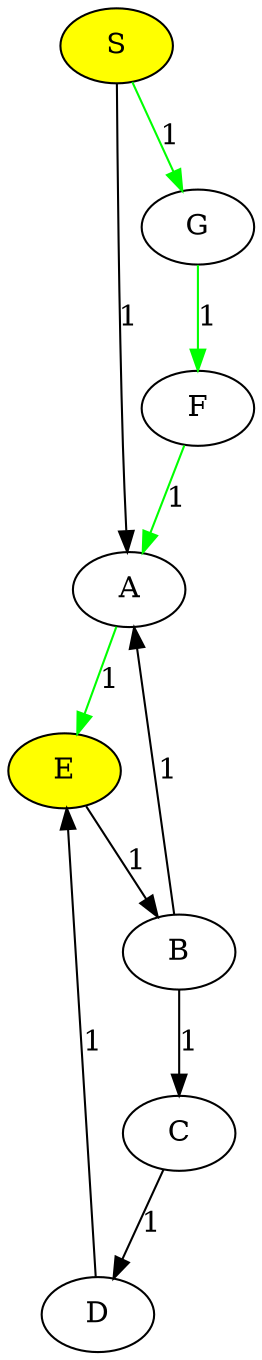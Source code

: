 digraph dothi
{
1 [fillcolor = white, style = filled, label = A];
2 [fillcolor = white, style = filled, label = B];
3 [fillcolor = white, style = filled, label = C];
4 [fillcolor = white, style = filled, label = D];
5 [fillcolor = yellow, style = filled, label = E];
6 [fillcolor = white, style = filled, label = F];
7 [fillcolor = white, style = filled, label = G];
8 [fillcolor = yellow, style = filled, label = S];
1 -> 5 [label = 1 , color = green];
2 -> 1 [label = 1];
2 -> 3 [label = 1];
3 -> 4 [label = 1];
4 -> 5 [label = 1];
5 -> 2 [label = 1];
6 -> 1 [label = 1 , color = green];
7 -> 6 [label = 1 , color = green];
8 -> 1 [label = 1];
8 -> 7 [label = 1 , color = green];
}